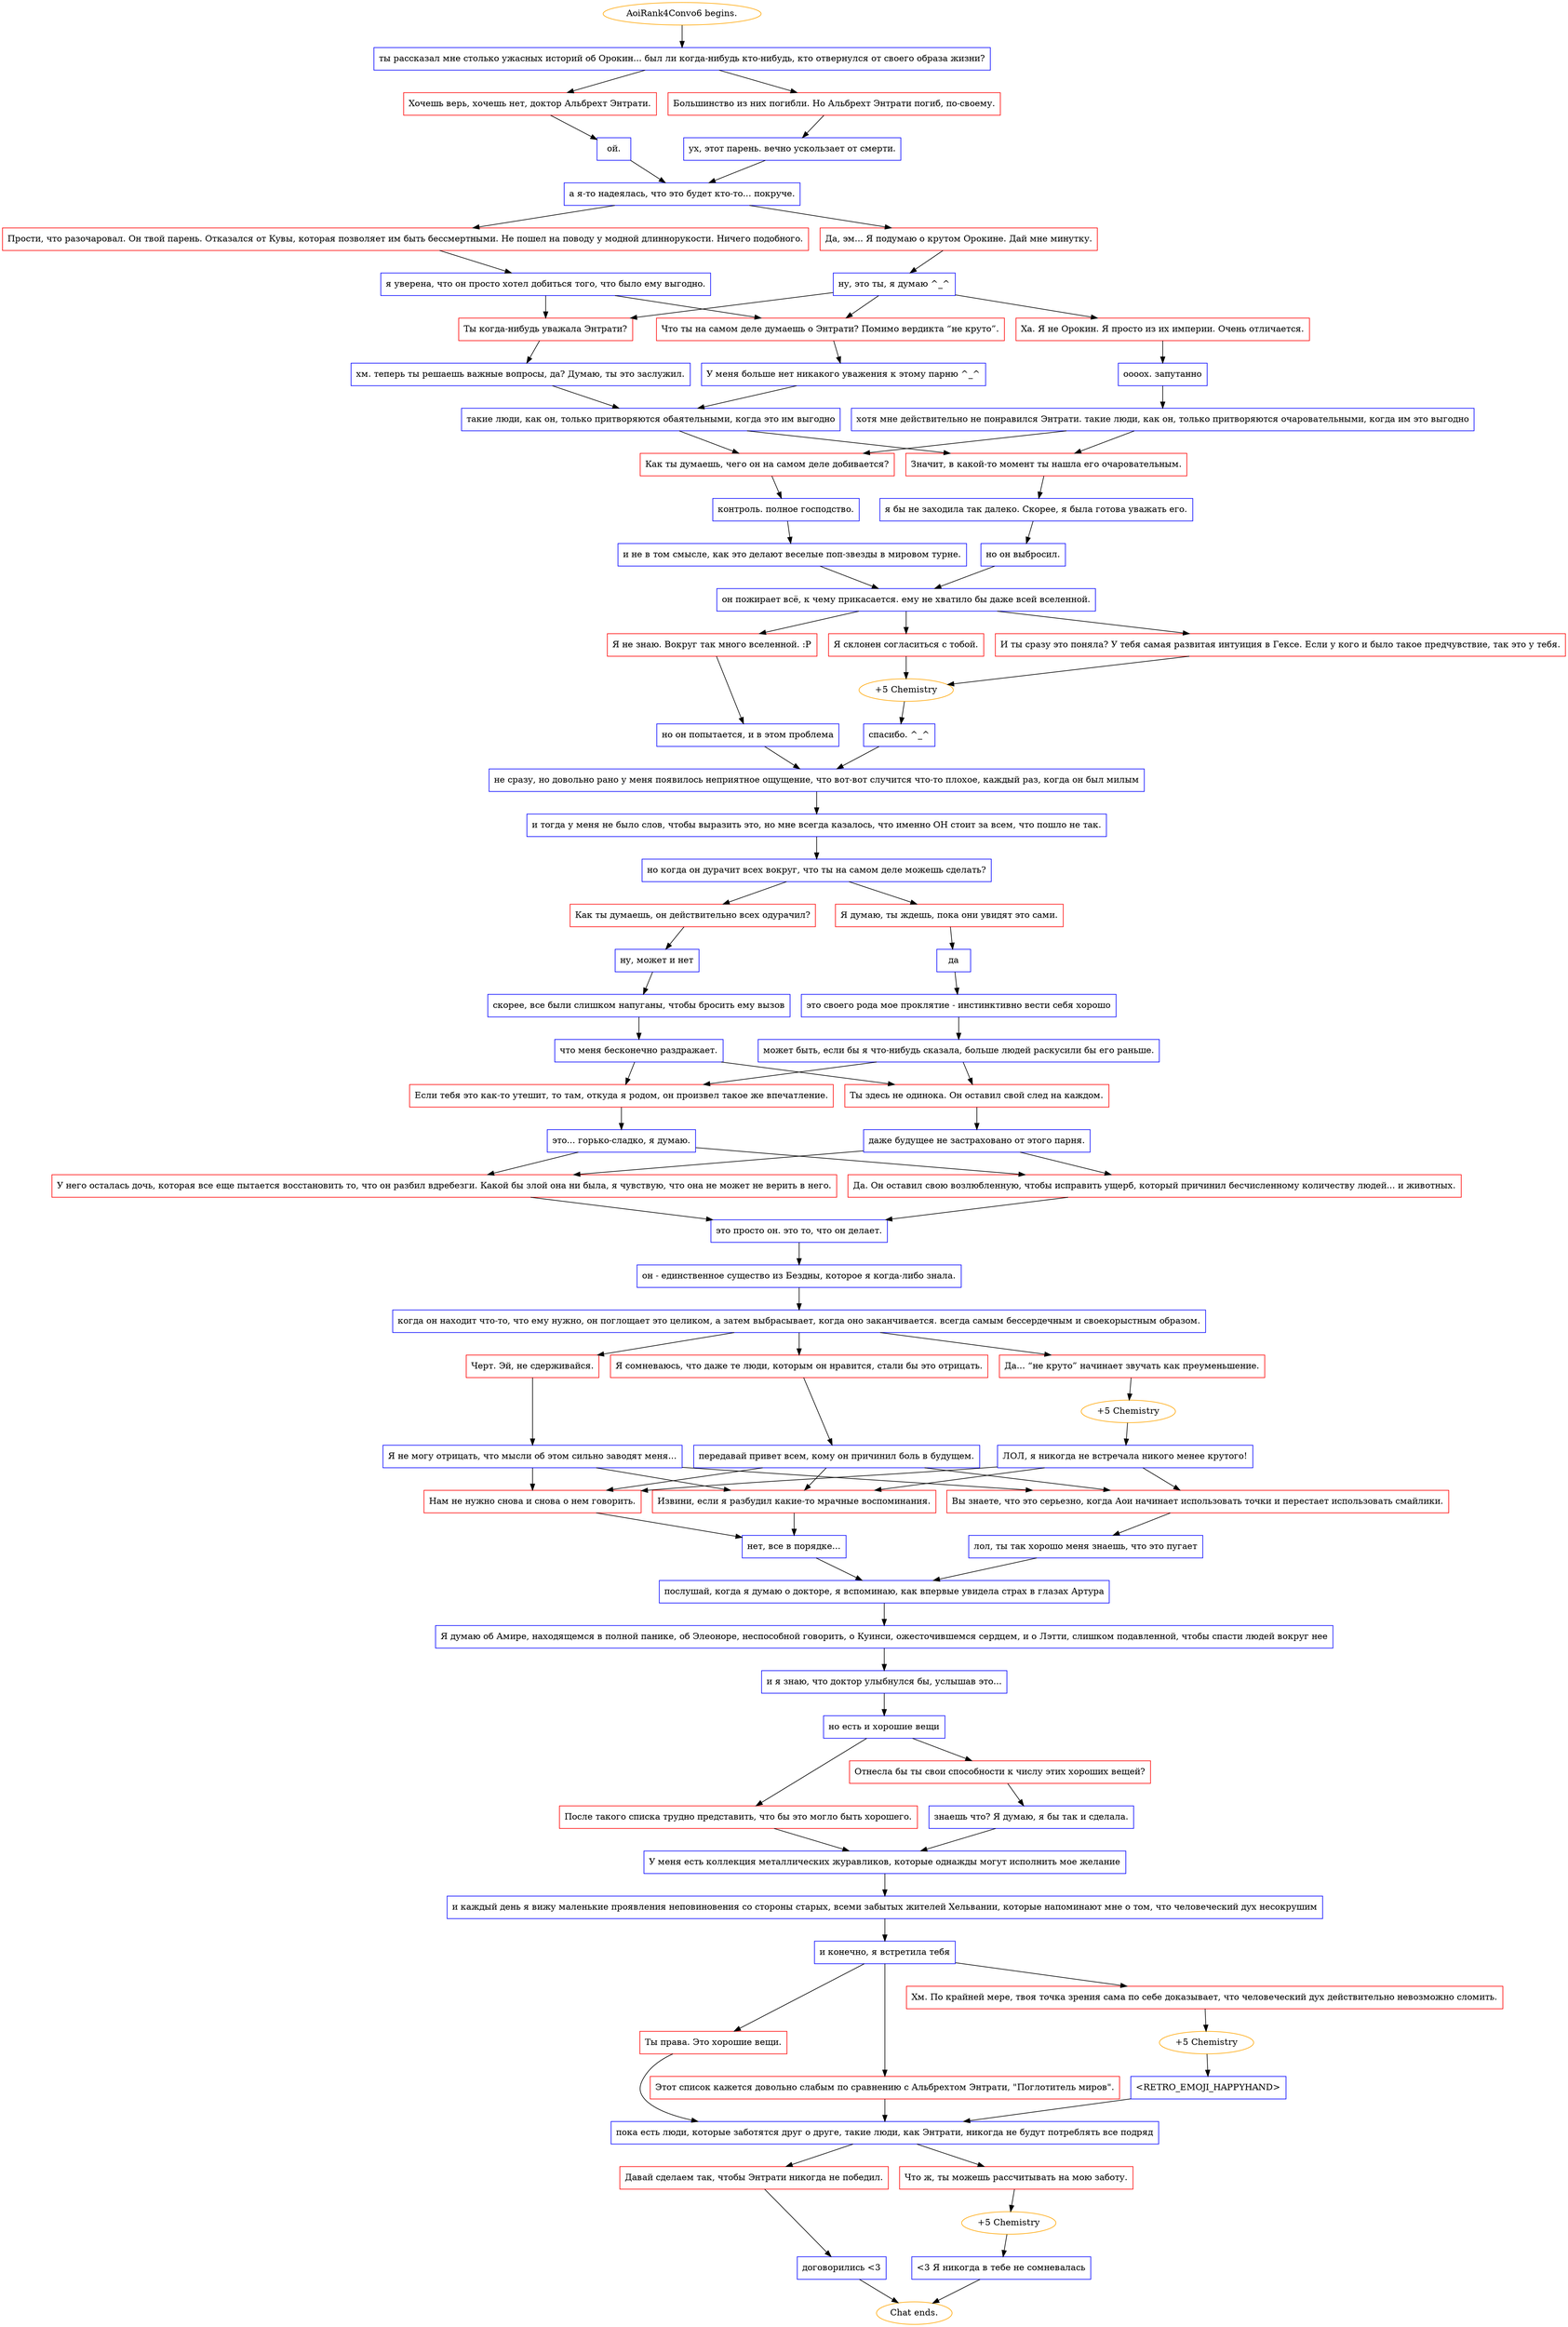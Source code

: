 digraph {
	"AoiRank4Convo6 begins." [color=orange];
		"AoiRank4Convo6 begins." -> j1922969441;
	j1922969441 [label="ты рассказал мне столько ужасных историй об Орокин... был ли когда-нибудь кто-нибудь, кто отвернулся от своего образа жизни?",shape=box,color=blue];
		j1922969441 -> j3894978041;
		j1922969441 -> j3833198665;
	j3894978041 [label="Хочешь верь, хочешь нет, доктор Альбрехт Энтрати.",shape=box,color=red];
		j3894978041 -> j2413804202;
	j3833198665 [label="Большинство из них погибли. Но Альбрехт Энтрати погиб, по-своему.",shape=box,color=red];
		j3833198665 -> j3049144299;
	j2413804202 [label="ой.",shape=box,color=blue];
		j2413804202 -> j1074968041;
	j3049144299 [label="ух, этот парень. вечно ускользает от смерти.",shape=box,color=blue];
		j3049144299 -> j1074968041;
	j1074968041 [label="а я-то надеялась, что это будет кто-то... покруче.",shape=box,color=blue];
		j1074968041 -> j714234341;
		j1074968041 -> j3483032099;
	j714234341 [label="Прости, что разочаровал. Он твой парень. Отказался от Кувы, которая позволяет им быть бессмертными. Не пошел на поводу у модной длиннорукости. Ничего подобного.",shape=box,color=red];
		j714234341 -> j2305008736;
	j3483032099 [label="Да, эм... Я подумаю о крутом Орокине. Дай мне минутку.",shape=box,color=red];
		j3483032099 -> j1513683914;
	j2305008736 [label="я уверена, что он просто хотел добиться того, что было ему выгодно.",shape=box,color=blue];
		j2305008736 -> j867559490;
		j2305008736 -> j4070393895;
	j1513683914 [label="ну, это ты, я думаю ^_^",shape=box,color=blue];
		j1513683914 -> j867559490;
		j1513683914 -> j4070393895;
		j1513683914 -> j3178599250;
	j867559490 [label="Ты когда-нибудь уважала Энтрати?",shape=box,color=red];
		j867559490 -> j2526178535;
	j4070393895 [label="Что ты на самом деле думаешь о Энтрати? Помимо вердикта “не круто”.",shape=box,color=red];
		j4070393895 -> j3495421544;
	j3178599250 [label="Ха. Я не Орокин. Я просто из их империи. Очень отличается.",shape=box,color=red];
		j3178599250 -> j3796315440;
	j2526178535 [label="хм. теперь ты решаешь важные вопросы, да? Думаю, ты это заслужил.",shape=box,color=blue];
		j2526178535 -> j1457714470;
	j3495421544 [label="У меня больше нет никакого уважения к этому парню ^_^",shape=box,color=blue];
		j3495421544 -> j1457714470;
	j3796315440 [label="оооох. запутанно",shape=box,color=blue];
		j3796315440 -> j3348734879;
	j1457714470 [label="такие люди, как он, только притворяются обаятельными, когда это им выгодно",shape=box,color=blue];
		j1457714470 -> j648700008;
		j1457714470 -> j1469530873;
	j3348734879 [label="хотя мне действительно не понравился Энтрати. такие люди, как он, только притворяются очаровательными, когда им это выгодно",shape=box,color=blue];
		j3348734879 -> j648700008;
		j3348734879 -> j1469530873;
	j648700008 [label="Как ты думаешь, чего он на самом деле добивается?",shape=box,color=red];
		j648700008 -> j3333094224;
	j1469530873 [label="Значит, в какой-то момент ты нашла его очаровательным.",shape=box,color=red];
		j1469530873 -> j4059433170;
	j3333094224 [label="контроль. полное господство.",shape=box,color=blue];
		j3333094224 -> j1047011250;
	j4059433170 [label="я бы не заходила так далеко. Скорее, я была готова уважать его.",shape=box,color=blue];
		j4059433170 -> j3855366436;
	j1047011250 [label="и не в том смысле, как это делают веселые поп-звезды в мировом турне.",shape=box,color=blue];
		j1047011250 -> j2299699688;
	j3855366436 [label="но он выбросил.",shape=box,color=blue];
		j3855366436 -> j2299699688;
	j2299699688 [label="он пожирает всё, к чему прикасается. ему не хватило бы даже всей вселенной.",shape=box,color=blue];
		j2299699688 -> j331233628;
		j2299699688 -> j428570207;
		j2299699688 -> j2939516370;
	j331233628 [label="И ты сразу это поняла? У тебя самая развитая интуиция в Гексе. Если у кого и было такое предчувствие, так это у тебя.",shape=box,color=red];
		j331233628 -> j3938789910;
	j428570207 [label="Я склонен согласиться с тобой.",shape=box,color=red];
		j428570207 -> j3938789910;
	j2939516370 [label="Я не знаю. Вокруг так много вселенной. :P",shape=box,color=red];
		j2939516370 -> j573777128;
	j3938789910 [label="+5 Chemistry",color=orange];
		j3938789910 -> j4073689073;
	j573777128 [label="но он попытается, и в этом проблема",shape=box,color=blue];
		j573777128 -> j3620799681;
	j4073689073 [label="спасибо. ^_^",shape=box,color=blue];
		j4073689073 -> j3620799681;
	j3620799681 [label="не сразу, но довольно рано у меня появилось неприятное ощущение, что вот-вот случится что-то плохое, каждый раз, когда он был милым",shape=box,color=blue];
		j3620799681 -> j1707672450;
	j1707672450 [label="и тогда у меня не было слов, чтобы выразить это, но мне всегда казалось, что именно ОН стоит за всем, что пошло не так.",shape=box,color=blue];
		j1707672450 -> j3599651698;
	j3599651698 [label="но когда он дурачит всех вокруг, что ты на самом деле можешь сделать?",shape=box,color=blue];
		j3599651698 -> j1813344864;
		j3599651698 -> j1743372424;
	j1813344864 [label="Как ты думаешь, он действительно всех одурачил?",shape=box,color=red];
		j1813344864 -> j4054051587;
	j1743372424 [label="Я думаю, ты ждешь, пока они увидят это сами.",shape=box,color=red];
		j1743372424 -> j373315531;
	j4054051587 [label="ну, может и нет",shape=box,color=blue];
		j4054051587 -> j2472590370;
	j373315531 [label="да",shape=box,color=blue];
		j373315531 -> j3393083784;
	j2472590370 [label="скорее, все были слишком напуганы, чтобы бросить ему вызов",shape=box,color=blue];
		j2472590370 -> j1490691117;
	j3393083784 [label="это своего рода мое проклятие - инстинктивно вести себя хорошо",shape=box,color=blue];
		j3393083784 -> j1780668828;
	j1490691117 [label="что меня бесконечно раздражает.",shape=box,color=blue];
		j1490691117 -> j3414492957;
		j1490691117 -> j3724695906;
	j1780668828 [label="может быть, если бы я что-нибудь сказала, больше людей раскусили бы его раньше.",shape=box,color=blue];
		j1780668828 -> j3414492957;
		j1780668828 -> j3724695906;
	j3414492957 [label="Если тебя это как-то утешит, то там, откуда я родом, он произвел такое же впечатление.",shape=box,color=red];
		j3414492957 -> j753415250;
	j3724695906 [label="Ты здесь не одинока. Он оставил свой след на каждом.",shape=box,color=red];
		j3724695906 -> j307153200;
	j753415250 [label="это... горько-сладко, я думаю.",shape=box,color=blue];
		j753415250 -> j2823111342;
		j753415250 -> j1647158629;
	j307153200 [label="даже будущее не застраховано от этого парня.",shape=box,color=blue];
		j307153200 -> j2823111342;
		j307153200 -> j1647158629;
	j2823111342 [label="У него осталась дочь, которая все еще пытается восстановить то, что он разбил вдребезги. Какой бы злой она ни была, я чувствую, что она не может не верить в него.",shape=box,color=red];
		j2823111342 -> j2152220463;
	j1647158629 [label="Да. Он оставил свою возлюбленную, чтобы исправить ущерб, который причинил бесчисленному количеству людей... и животных.",shape=box,color=red];
		j1647158629 -> j2152220463;
	j2152220463 [label="это просто он. это то, что он делает.",shape=box,color=blue];
		j2152220463 -> j1662000930;
	j1662000930 [label="он - единственное существо из Бездны, которое я когда-либо знала.",shape=box,color=blue];
		j1662000930 -> j2467045561;
	j2467045561 [label="когда он находит что-то, что ему нужно, он поглощает это целиком, а затем выбрасывает, когда оно заканчивается. всегда самым бессердечным и своекорыстным образом.",shape=box,color=blue];
		j2467045561 -> j3598845961;
		j2467045561 -> j2384319064;
		j2467045561 -> j1502559905;
	j3598845961 [label="Да... “не круто” начинает звучать как преуменьшение.",shape=box,color=red];
		j3598845961 -> j914795563;
	j2384319064 [label="Черт. Эй, не сдерживайся.",shape=box,color=red];
		j2384319064 -> j3900213737;
	j1502559905 [label="Я сомневаюсь, что даже те люди, которым он нравится, стали бы это отрицать.",shape=box,color=red];
		j1502559905 -> j2431185169;
	j914795563 [label="+5 Chemistry",color=orange];
		j914795563 -> j3146200184;
	j3900213737 [label="Я не могу отрицать, что мысли об этом сильно заводят меня...",shape=box,color=blue];
		j3900213737 -> j3124779231;
		j3900213737 -> j492754518;
		j3900213737 -> j162899186;
	j2431185169 [label="передавай привет всем, кому он причинил боль в будущем.",shape=box,color=blue];
		j2431185169 -> j3124779231;
		j2431185169 -> j492754518;
		j2431185169 -> j162899186;
	j3146200184 [label="ЛОЛ, я никогда не встречала никого менее крутого!",shape=box,color=blue];
		j3146200184 -> j3124779231;
		j3146200184 -> j492754518;
		j3146200184 -> j162899186;
	j3124779231 [label="Извини, если я разбудил какие-то мрачные воспоминания.",shape=box,color=red];
		j3124779231 -> j1877208714;
	j492754518 [label="Нам не нужно снова и снова о нем говорить.",shape=box,color=red];
		j492754518 -> j1877208714;
	j162899186 [label="Вы знаете, что это серьезно, когда Аои начинает использовать точки и перестает использовать смайлики.",shape=box,color=red];
		j162899186 -> j3886106322;
	j1877208714 [label="нет, все в порядке...",shape=box,color=blue];
		j1877208714 -> j2882699572;
	j3886106322 [label="лол, ты так хорошо меня знаешь, что это пугает",shape=box,color=blue];
		j3886106322 -> j2882699572;
	j2882699572 [label="послушай, когда я думаю о докторе, я вспоминаю, как впервые увидела страх в глазах Артура",shape=box,color=blue];
		j2882699572 -> j2095519327;
	j2095519327 [label="Я думаю об Амире, находящемся в полной панике, об Элеоноре, неспособной говорить, о Куинси, ожесточившемся сердцем, и о Лэтти, слишком подавленной, чтобы спасти людей вокруг нее",shape=box,color=blue];
		j2095519327 -> j1412331546;
	j1412331546 [label="и я знаю, что доктор улыбнулся бы, услышав это...",shape=box,color=blue];
		j1412331546 -> j2814154565;
	j2814154565 [label="но есть и хорошие вещи",shape=box,color=blue];
		j2814154565 -> j861484056;
		j2814154565 -> j3008454464;
	j861484056 [label="После такого списка трудно представить, что бы это могло быть хорошего.",shape=box,color=red];
		j861484056 -> j1647881458;
	j3008454464 [label="Отнесла бы ты свои способности к числу этих хороших вещей?",shape=box,color=red];
		j3008454464 -> j4221342722;
	j1647881458 [label="У меня есть коллекция металлических журавликов, которые однажды могут исполнить мое желание",shape=box,color=blue];
		j1647881458 -> j2615584443;
	j4221342722 [label="знаешь что? Я думаю, я бы так и сделала.",shape=box,color=blue];
		j4221342722 -> j1647881458;
	j2615584443 [label="и каждый день я вижу маленькие проявления неповиновения со стороны старых, всеми забытых жителей Хельвании, которые напоминают мне о том, что человеческий дух несокрушим",shape=box,color=blue];
		j2615584443 -> j2208155533;
	j2208155533 [label="и конечно, я встретила тебя",shape=box,color=blue];
		j2208155533 -> j411930438;
		j2208155533 -> j4182347963;
		j2208155533 -> j3124222803;
	j411930438 [label="Хм. По крайней мере, твоя точка зрения сама по себе доказывает, что человеческий дух действительно невозможно сломить.",shape=box,color=red];
		j411930438 -> j34872206;
	j4182347963 [label="Ты права. Это хорошие вещи.",shape=box,color=red];
		j4182347963 -> j136617264;
	j3124222803 [label="Этот список кажется довольно слабым по сравнению с Альбрехтом Энтрати, \"Поглотитель миров\".",shape=box,color=red];
		j3124222803 -> j136617264;
	j34872206 [label="+5 Chemistry",color=orange];
		j34872206 -> j631501384;
	j136617264 [label="пока есть люди, которые заботятся друг о друге, такие люди, как Энтрати, никогда не будут потреблять все подряд",shape=box,color=blue];
		j136617264 -> j3261749211;
		j136617264 -> j2875485549;
	j631501384 [label="<RETRO_EMOJI_HAPPYHAND>",shape=box,color=blue];
		j631501384 -> j136617264;
	j3261749211 [label="Давай сделаем так, чтобы Энтрати никогда не победил.",shape=box,color=red];
		j3261749211 -> j335809810;
	j2875485549 [label="Что ж, ты можешь рассчитывать на мою заботу.",shape=box,color=red];
		j2875485549 -> j563320653;
	j335809810 [label="договорились <3",shape=box,color=blue];
		j335809810 -> "Chat ends.";
	j563320653 [label="+5 Chemistry",color=orange];
		j563320653 -> j2279473738;
	"Chat ends." [color=orange];
	j2279473738 [label="<3 Я никогда в тебе не сомневалась",shape=box,color=blue];
		j2279473738 -> "Chat ends.";
}